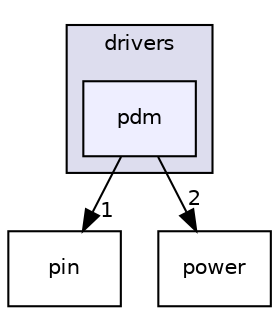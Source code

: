 digraph "pdm" {
  compound=true
  node [ fontsize="10", fontname="Helvetica"];
  edge [ labelfontsize="10", labelfontname="Helvetica"];
  subgraph clusterdir_3272f9f9556099c0b986cb38fa788482 {
    graph [ bgcolor="#ddddee", pencolor="black", label="drivers" fontname="Helvetica", fontsize="10", URL="dir_3272f9f9556099c0b986cb38fa788482.html"]
  dir_ba8fcf1aa81afb2ab96a8a371cf6c048 [shape=box, label="pdm", style="filled", fillcolor="#eeeeff", pencolor="black", URL="dir_ba8fcf1aa81afb2ab96a8a371cf6c048.html"];
  }
  dir_7c4554949c0096211eedfa2401574096 [shape=box label="pin" URL="dir_7c4554949c0096211eedfa2401574096.html"];
  dir_713349a703b82cb11d29835304e1f8ed [shape=box label="power" URL="dir_713349a703b82cb11d29835304e1f8ed.html"];
  dir_ba8fcf1aa81afb2ab96a8a371cf6c048->dir_7c4554949c0096211eedfa2401574096 [headlabel="1", labeldistance=1.5 headhref="dir_000010_000023.html"];
  dir_ba8fcf1aa81afb2ab96a8a371cf6c048->dir_713349a703b82cb11d29835304e1f8ed [headlabel="2", labeldistance=1.5 headhref="dir_000010_000024.html"];
}
